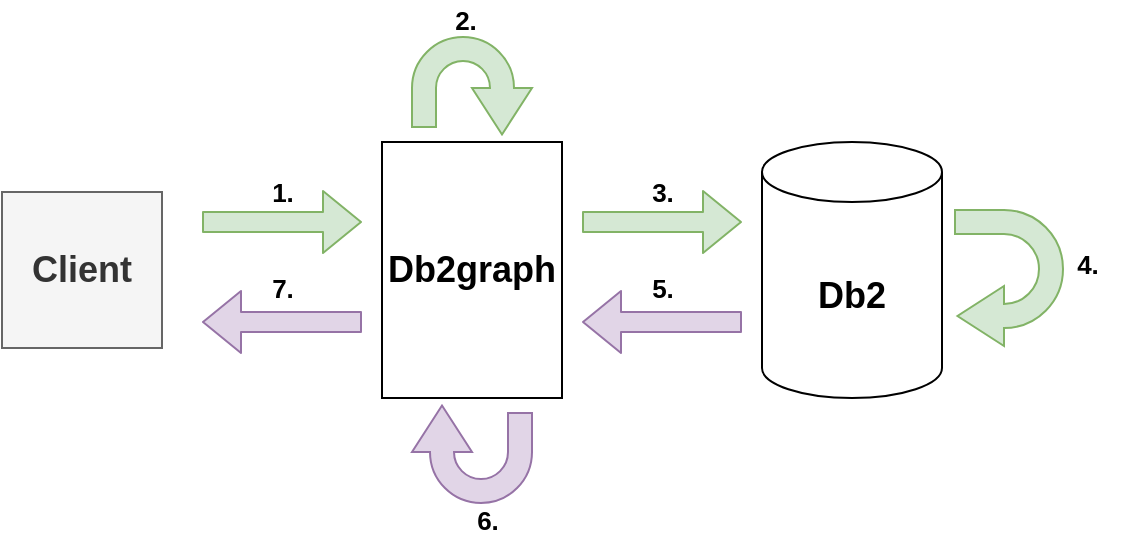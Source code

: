 <mxfile version="14.8.6" type="device"><diagram id="dlqo0DIAPLg4ZUJtpOwc" name="Page-1"><mxGraphModel dx="1030" dy="1719" grid="1" gridSize="10" guides="1" tooltips="1" connect="1" arrows="1" fold="1" page="1" pageScale="1" pageWidth="827" pageHeight="1169" math="0" shadow="0"><root><mxCell id="0"/><mxCell id="1" parent="0"/><mxCell id="7pdObvjT7-Ngfp3I1U2p-1" value="&lt;b&gt;&lt;font style=&quot;font-size: 18px&quot;&gt;Db2&lt;/font&gt;&lt;/b&gt;" style="shape=cylinder3;whiteSpace=wrap;html=1;boundedLbl=1;backgroundOutline=1;size=15;" parent="1" vertex="1"><mxGeometry x="380" width="90" height="128" as="geometry"/></mxCell><mxCell id="7pdObvjT7-Ngfp3I1U2p-4" value="&lt;b&gt;&lt;font style=&quot;font-size: 18px&quot;&gt;Db2graph&lt;/font&gt;&lt;/b&gt;" style="rounded=0;whiteSpace=wrap;html=1;" parent="1" vertex="1"><mxGeometry x="190" width="90" height="128" as="geometry"/></mxCell><mxCell id="7pdObvjT7-Ngfp3I1U2p-5" value="&lt;font style=&quot;font-size: 18px&quot;&gt;&lt;b&gt;Client&lt;/b&gt;&lt;/font&gt;" style="whiteSpace=wrap;html=1;aspect=fixed;fillColor=#f5f5f5;strokeColor=#666666;fontColor=#333333;" parent="1" vertex="1"><mxGeometry y="25" width="80" height="78" as="geometry"/></mxCell><mxCell id="7pdObvjT7-Ngfp3I1U2p-13" value="" style="shape=flexArrow;endArrow=classic;html=1;fillColor=#d5e8d4;strokeColor=#82b366;" parent="1" edge="1"><mxGeometry width="50" height="50" relative="1" as="geometry"><mxPoint x="290" y="40" as="sourcePoint"/><mxPoint x="370" y="40" as="targetPoint"/></mxGeometry></mxCell><mxCell id="7pdObvjT7-Ngfp3I1U2p-14" value="&lt;font style=&quot;font-size: 13px&quot;&gt;3.&lt;/font&gt;" style="edgeLabel;html=1;align=center;verticalAlign=middle;resizable=0;points=[];fontStyle=1" parent="7pdObvjT7-Ngfp3I1U2p-13" vertex="1" connectable="0"><mxGeometry x="0.625" y="-6" relative="1" as="geometry"><mxPoint x="-25" y="-21" as="offset"/></mxGeometry></mxCell><mxCell id="7pdObvjT7-Ngfp3I1U2p-15" value="" style="shape=flexArrow;endArrow=classic;html=1;fillColor=#d5e8d4;strokeColor=#82b366;" parent="1" edge="1"><mxGeometry width="50" height="50" relative="1" as="geometry"><mxPoint x="100" y="40" as="sourcePoint"/><mxPoint x="180" y="40" as="targetPoint"/></mxGeometry></mxCell><mxCell id="7pdObvjT7-Ngfp3I1U2p-16" value="&lt;font style=&quot;font-size: 13px&quot;&gt;1.&lt;/font&gt;" style="edgeLabel;html=1;align=center;verticalAlign=middle;resizable=0;points=[];fontStyle=1" parent="7pdObvjT7-Ngfp3I1U2p-15" vertex="1" connectable="0"><mxGeometry x="0.625" y="-6" relative="1" as="geometry"><mxPoint x="-25" y="-21" as="offset"/></mxGeometry></mxCell><mxCell id="7pdObvjT7-Ngfp3I1U2p-21" value="" style="shape=flexArrow;endArrow=classic;html=1;fillColor=#e1d5e7;strokeColor=#9673a6;" parent="1" edge="1"><mxGeometry width="50" height="50" relative="1" as="geometry"><mxPoint x="370" y="90" as="sourcePoint"/><mxPoint x="290" y="90" as="targetPoint"/></mxGeometry></mxCell><mxCell id="7pdObvjT7-Ngfp3I1U2p-22" value="&lt;font style=&quot;font-size: 13px&quot;&gt;5.&lt;/font&gt;" style="edgeLabel;html=1;align=center;verticalAlign=middle;resizable=0;points=[];fontStyle=1" parent="7pdObvjT7-Ngfp3I1U2p-21" vertex="1" connectable="0"><mxGeometry x="0.625" y="-6" relative="1" as="geometry"><mxPoint x="25" y="-11" as="offset"/></mxGeometry></mxCell><mxCell id="7pdObvjT7-Ngfp3I1U2p-23" value="" style="shape=flexArrow;endArrow=classic;html=1;fillColor=#e1d5e7;strokeColor=#9673a6;" parent="1" edge="1"><mxGeometry width="50" height="50" relative="1" as="geometry"><mxPoint x="180" y="90" as="sourcePoint"/><mxPoint x="100" y="90" as="targetPoint"/></mxGeometry></mxCell><mxCell id="7pdObvjT7-Ngfp3I1U2p-24" value="&lt;font style=&quot;font-size: 13px&quot;&gt;7.&lt;/font&gt;" style="edgeLabel;html=1;align=center;verticalAlign=middle;resizable=0;points=[];fontStyle=1" parent="7pdObvjT7-Ngfp3I1U2p-23" vertex="1" connectable="0"><mxGeometry x="0.625" y="-6" relative="1" as="geometry"><mxPoint x="25" y="-11" as="offset"/></mxGeometry></mxCell><mxCell id="X6lCAvgiWYSfYxr3Mu1B-5" value="" style="html=1;shadow=0;dashed=0;align=center;verticalAlign=middle;shape=mxgraph.arrows2.uTurnArrow;dy=6;arrowHead=30;dx2=23.25;strokeColor=#9673a6;fillColor=#e1d5e7;rotation=-90;" parent="1" vertex="1"><mxGeometry x="212.5" y="128" width="45" height="60" as="geometry"/></mxCell><mxCell id="X6lCAvgiWYSfYxr3Mu1B-6" value="" style="html=1;shadow=0;dashed=0;align=center;verticalAlign=middle;shape=mxgraph.arrows2.uTurnArrow;dy=6;arrowHead=30;dx2=23.25;strokeColor=#82b366;fillColor=#d5e8d4;rotation=90;" parent="1" vertex="1"><mxGeometry x="212.5" y="-60" width="45" height="60" as="geometry"/></mxCell><mxCell id="X6lCAvgiWYSfYxr3Mu1B-7" value="&lt;b&gt;&lt;font style=&quot;font-size: 13px&quot;&gt;2.&lt;/font&gt;&lt;/b&gt;" style="text;html=1;strokeColor=none;fillColor=none;align=center;verticalAlign=middle;whiteSpace=wrap;rounded=0;" parent="1" vertex="1"><mxGeometry x="212" y="-71" width="40" height="20" as="geometry"/></mxCell><mxCell id="X6lCAvgiWYSfYxr3Mu1B-8" value="&lt;b&gt;&lt;font style=&quot;font-size: 13px&quot;&gt;6.&lt;/font&gt;&lt;/b&gt;" style="text;html=1;strokeColor=none;fillColor=none;align=center;verticalAlign=middle;whiteSpace=wrap;rounded=0;" parent="1" vertex="1"><mxGeometry x="223" y="179" width="40" height="20" as="geometry"/></mxCell><mxCell id="X6lCAvgiWYSfYxr3Mu1B-11" value="" style="html=1;shadow=0;dashed=0;align=center;verticalAlign=middle;shape=mxgraph.arrows2.uTurnArrow;dy=6;arrowHead=30;dx2=23.25;strokeColor=#82b366;fillColor=#d5e8d4;rotation=-180;" parent="1" vertex="1"><mxGeometry x="476.5" y="34" width="54" height="68" as="geometry"/></mxCell><mxCell id="X6lCAvgiWYSfYxr3Mu1B-13" value="&lt;b&gt;&lt;font style=&quot;font-size: 13px&quot;&gt;4.&lt;br&gt;&lt;/font&gt;&lt;/b&gt;" style="text;html=1;strokeColor=none;fillColor=none;align=center;verticalAlign=middle;whiteSpace=wrap;rounded=0;" parent="1" vertex="1"><mxGeometry x="522.5" y="51" width="40" height="20" as="geometry"/></mxCell></root></mxGraphModel></diagram></mxfile>
